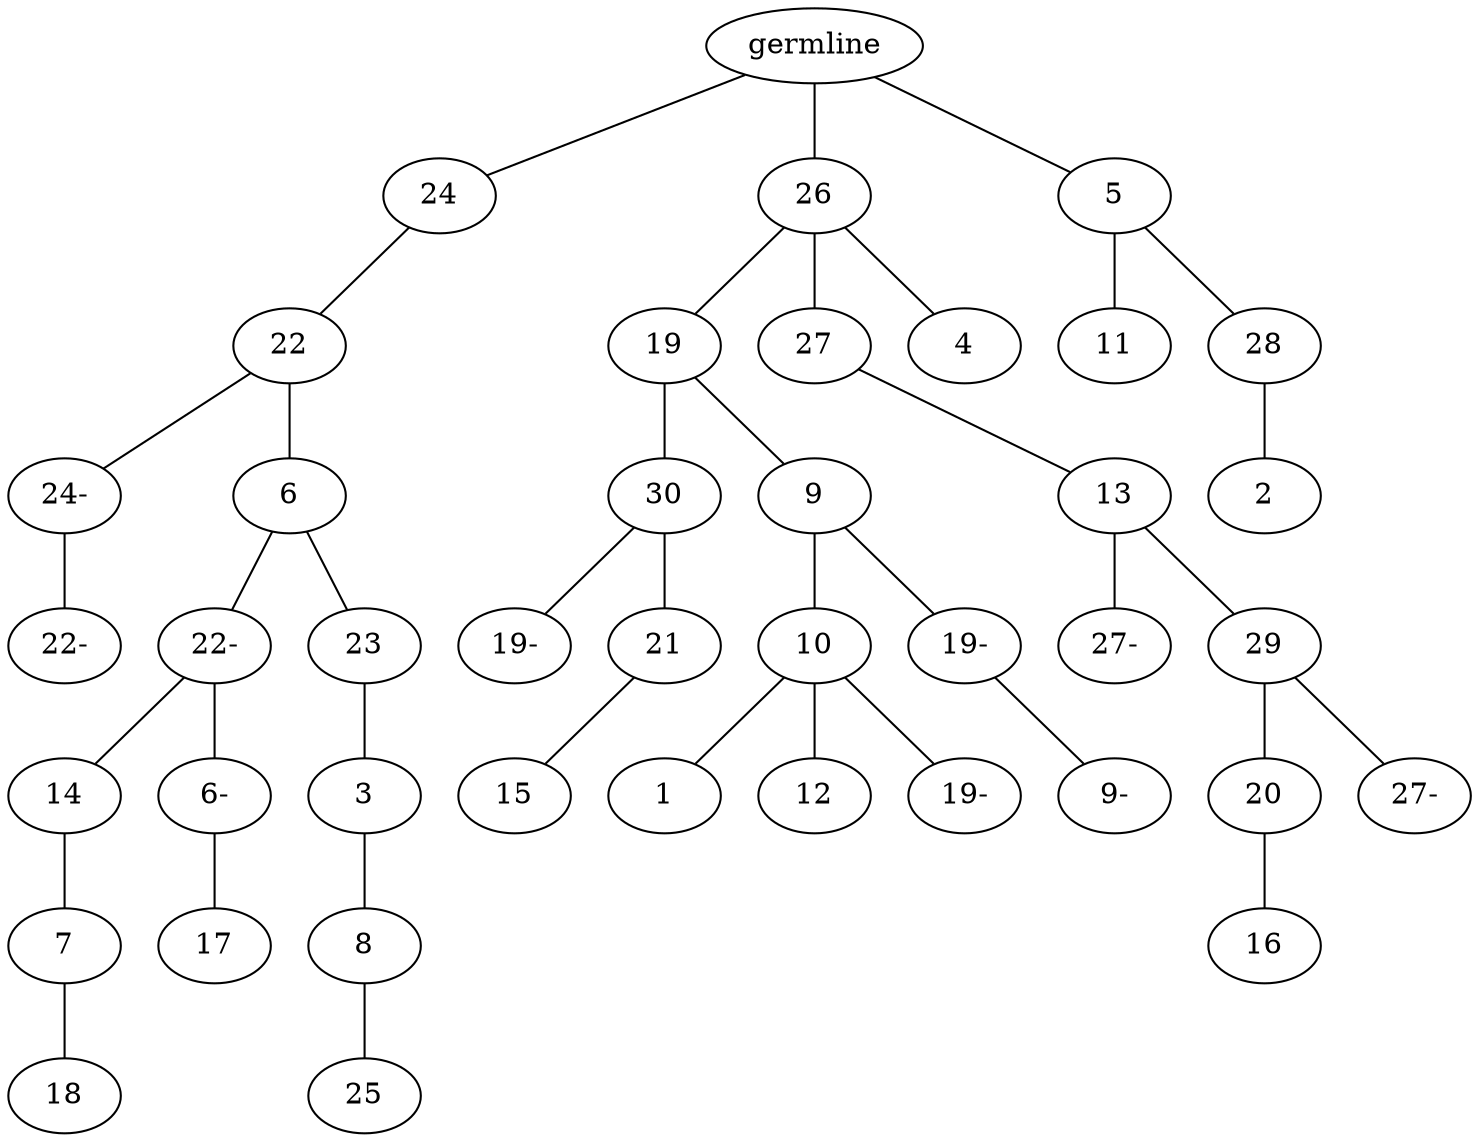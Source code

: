 graph tree {
    "140189931029408" [label="germline"];
    "140189930963728" [label="24"];
    "140189930963200" [label="22"];
    "140189930963680" [label="24-"];
    "140189930966224" [label="22-"];
    "140189930964928" [label="6"];
    "140189930966176" [label="22-"];
    "140189930963296" [label="14"];
    "140189930966032" [label="7"];
    "140189931032240" [label="18"];
    "140189930963248" [label="6-"];
    "140189930963008" [label="17"];
    "140189930966320" [label="23"];
    "140189930964880" [label="3"];
    "140189933052880" [label="8"];
    "140189933053504" [label="25"];
    "140189930963344" [label="26"];
    "140189930966560" [label="19"];
    "140189930963824" [label="30"];
    "140189933054176" [label="19-"];
    "140189933054608" [label="21"];
    "140189933052832" [label="15"];
    "140189933054464" [label="9"];
    "140189933055184" [label="10"];
    "140189933055424" [label="1"];
    "140189933053408" [label="12"];
    "140189933052544" [label="19-"];
    "140189933052928" [label="19-"];
    "140189933055040" [label="9-"];
    "140189930966080" [label="27"];
    "140189933054080" [label="13"];
    "140189933054704" [label="27-"];
    "140189933053888" [label="29"];
    "140189933055904" [label="20"];
    "140189933053792" [label="16"];
    "140189933054224" [label="27-"];
    "140189933052784" [label="4"];
    "140189930965984" [label="5"];
    "140189933053360" [label="11"];
    "140189933053648" [label="28"];
    "140189933054848" [label="2"];
    "140189931029408" -- "140189930963728";
    "140189931029408" -- "140189930963344";
    "140189931029408" -- "140189930965984";
    "140189930963728" -- "140189930963200";
    "140189930963200" -- "140189930963680";
    "140189930963200" -- "140189930964928";
    "140189930963680" -- "140189930966224";
    "140189930964928" -- "140189930966176";
    "140189930964928" -- "140189930966320";
    "140189930966176" -- "140189930963296";
    "140189930966176" -- "140189930963248";
    "140189930963296" -- "140189930966032";
    "140189930966032" -- "140189931032240";
    "140189930963248" -- "140189930963008";
    "140189930966320" -- "140189930964880";
    "140189930964880" -- "140189933052880";
    "140189933052880" -- "140189933053504";
    "140189930963344" -- "140189930966560";
    "140189930963344" -- "140189930966080";
    "140189930963344" -- "140189933052784";
    "140189930966560" -- "140189930963824";
    "140189930966560" -- "140189933054464";
    "140189930963824" -- "140189933054176";
    "140189930963824" -- "140189933054608";
    "140189933054608" -- "140189933052832";
    "140189933054464" -- "140189933055184";
    "140189933054464" -- "140189933052928";
    "140189933055184" -- "140189933055424";
    "140189933055184" -- "140189933053408";
    "140189933055184" -- "140189933052544";
    "140189933052928" -- "140189933055040";
    "140189930966080" -- "140189933054080";
    "140189933054080" -- "140189933054704";
    "140189933054080" -- "140189933053888";
    "140189933053888" -- "140189933055904";
    "140189933053888" -- "140189933054224";
    "140189933055904" -- "140189933053792";
    "140189930965984" -- "140189933053360";
    "140189930965984" -- "140189933053648";
    "140189933053648" -- "140189933054848";
}
